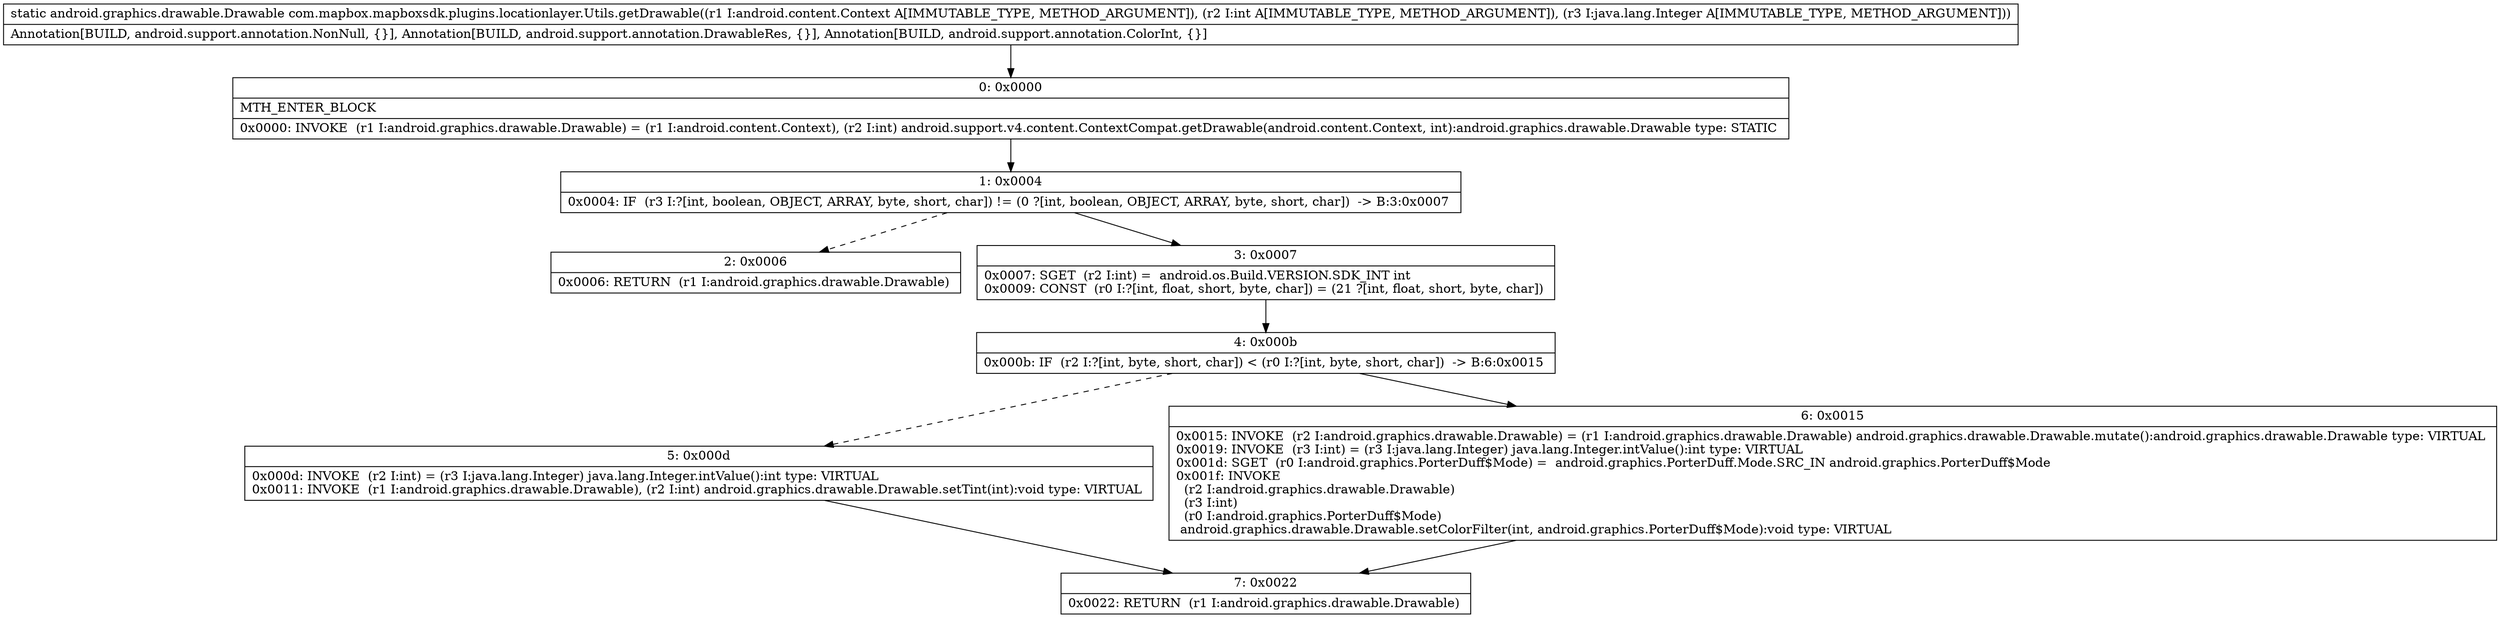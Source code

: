 digraph "CFG forcom.mapbox.mapboxsdk.plugins.locationlayer.Utils.getDrawable(Landroid\/content\/Context;ILjava\/lang\/Integer;)Landroid\/graphics\/drawable\/Drawable;" {
Node_0 [shape=record,label="{0\:\ 0x0000|MTH_ENTER_BLOCK\l|0x0000: INVOKE  (r1 I:android.graphics.drawable.Drawable) = (r1 I:android.content.Context), (r2 I:int) android.support.v4.content.ContextCompat.getDrawable(android.content.Context, int):android.graphics.drawable.Drawable type: STATIC \l}"];
Node_1 [shape=record,label="{1\:\ 0x0004|0x0004: IF  (r3 I:?[int, boolean, OBJECT, ARRAY, byte, short, char]) != (0 ?[int, boolean, OBJECT, ARRAY, byte, short, char])  \-\> B:3:0x0007 \l}"];
Node_2 [shape=record,label="{2\:\ 0x0006|0x0006: RETURN  (r1 I:android.graphics.drawable.Drawable) \l}"];
Node_3 [shape=record,label="{3\:\ 0x0007|0x0007: SGET  (r2 I:int) =  android.os.Build.VERSION.SDK_INT int \l0x0009: CONST  (r0 I:?[int, float, short, byte, char]) = (21 ?[int, float, short, byte, char]) \l}"];
Node_4 [shape=record,label="{4\:\ 0x000b|0x000b: IF  (r2 I:?[int, byte, short, char]) \< (r0 I:?[int, byte, short, char])  \-\> B:6:0x0015 \l}"];
Node_5 [shape=record,label="{5\:\ 0x000d|0x000d: INVOKE  (r2 I:int) = (r3 I:java.lang.Integer) java.lang.Integer.intValue():int type: VIRTUAL \l0x0011: INVOKE  (r1 I:android.graphics.drawable.Drawable), (r2 I:int) android.graphics.drawable.Drawable.setTint(int):void type: VIRTUAL \l}"];
Node_6 [shape=record,label="{6\:\ 0x0015|0x0015: INVOKE  (r2 I:android.graphics.drawable.Drawable) = (r1 I:android.graphics.drawable.Drawable) android.graphics.drawable.Drawable.mutate():android.graphics.drawable.Drawable type: VIRTUAL \l0x0019: INVOKE  (r3 I:int) = (r3 I:java.lang.Integer) java.lang.Integer.intValue():int type: VIRTUAL \l0x001d: SGET  (r0 I:android.graphics.PorterDuff$Mode) =  android.graphics.PorterDuff.Mode.SRC_IN android.graphics.PorterDuff$Mode \l0x001f: INVOKE  \l  (r2 I:android.graphics.drawable.Drawable)\l  (r3 I:int)\l  (r0 I:android.graphics.PorterDuff$Mode)\l android.graphics.drawable.Drawable.setColorFilter(int, android.graphics.PorterDuff$Mode):void type: VIRTUAL \l}"];
Node_7 [shape=record,label="{7\:\ 0x0022|0x0022: RETURN  (r1 I:android.graphics.drawable.Drawable) \l}"];
MethodNode[shape=record,label="{static android.graphics.drawable.Drawable com.mapbox.mapboxsdk.plugins.locationlayer.Utils.getDrawable((r1 I:android.content.Context A[IMMUTABLE_TYPE, METHOD_ARGUMENT]), (r2 I:int A[IMMUTABLE_TYPE, METHOD_ARGUMENT]), (r3 I:java.lang.Integer A[IMMUTABLE_TYPE, METHOD_ARGUMENT]))  | Annotation[BUILD, android.support.annotation.NonNull, \{\}], Annotation[BUILD, android.support.annotation.DrawableRes, \{\}], Annotation[BUILD, android.support.annotation.ColorInt, \{\}]\l}"];
MethodNode -> Node_0;
Node_0 -> Node_1;
Node_1 -> Node_2[style=dashed];
Node_1 -> Node_3;
Node_3 -> Node_4;
Node_4 -> Node_5[style=dashed];
Node_4 -> Node_6;
Node_5 -> Node_7;
Node_6 -> Node_7;
}

